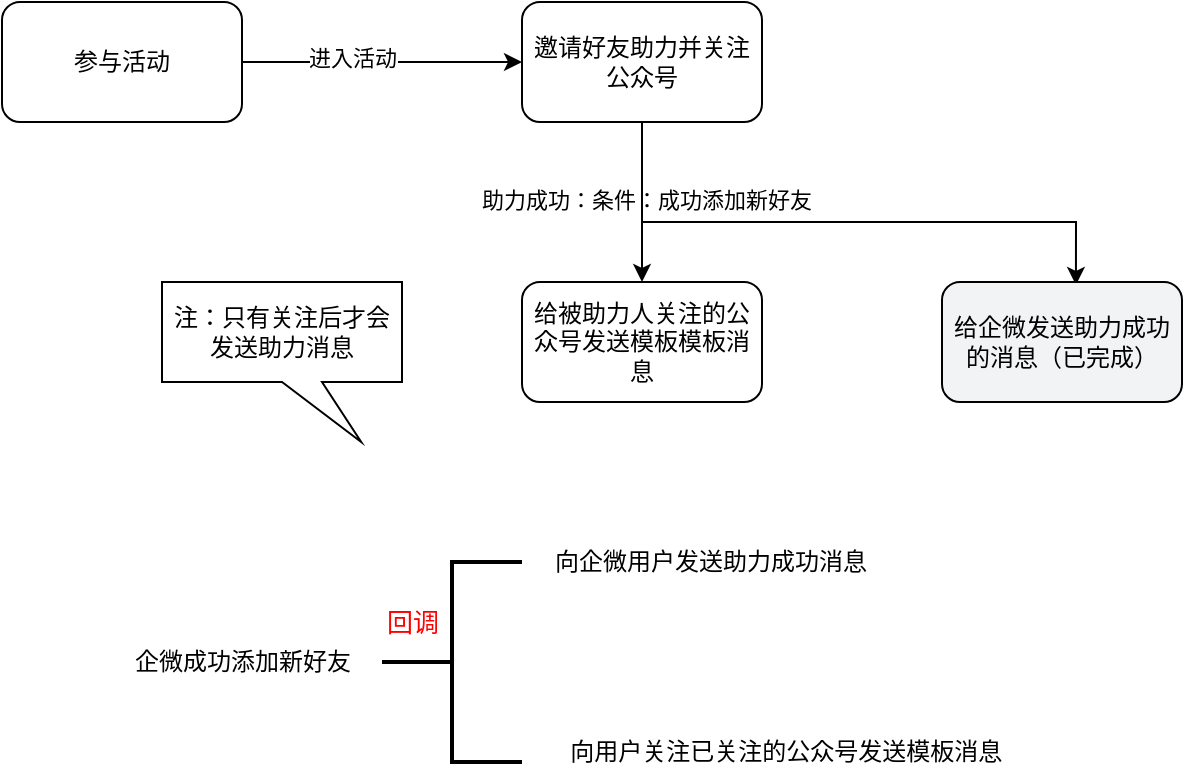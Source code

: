 <mxfile version="20.8.15" type="github">
  <diagram name="第 1 页" id="GJjgt-Rwlbf1KBuLVcWF">
    <mxGraphModel dx="1406" dy="672" grid="1" gridSize="10" guides="1" tooltips="1" connect="1" arrows="1" fold="1" page="1" pageScale="1" pageWidth="827" pageHeight="1169" math="0" shadow="0">
      <root>
        <mxCell id="0" />
        <mxCell id="1" parent="0" />
        <mxCell id="WQ1iNIRnrmCbUFtxx1GU-3" value="" style="edgeStyle=orthogonalEdgeStyle;rounded=0;orthogonalLoop=1;jettySize=auto;html=1;" edge="1" parent="1" source="WQ1iNIRnrmCbUFtxx1GU-1" target="WQ1iNIRnrmCbUFtxx1GU-2">
          <mxGeometry relative="1" as="geometry" />
        </mxCell>
        <mxCell id="WQ1iNIRnrmCbUFtxx1GU-4" value="进入活动" style="edgeLabel;html=1;align=center;verticalAlign=middle;resizable=0;points=[];" vertex="1" connectable="0" parent="WQ1iNIRnrmCbUFtxx1GU-3">
          <mxGeometry x="-0.225" y="2" relative="1" as="geometry">
            <mxPoint as="offset" />
          </mxGeometry>
        </mxCell>
        <mxCell id="WQ1iNIRnrmCbUFtxx1GU-1" value="参与活动" style="rounded=1;whiteSpace=wrap;html=1;" vertex="1" parent="1">
          <mxGeometry x="60" y="160" width="120" height="60" as="geometry" />
        </mxCell>
        <mxCell id="WQ1iNIRnrmCbUFtxx1GU-6" value="" style="edgeStyle=orthogonalEdgeStyle;rounded=0;orthogonalLoop=1;jettySize=auto;html=1;" edge="1" parent="1" source="WQ1iNIRnrmCbUFtxx1GU-2" target="WQ1iNIRnrmCbUFtxx1GU-5">
          <mxGeometry relative="1" as="geometry">
            <Array as="points">
              <mxPoint x="380" y="260" />
              <mxPoint x="380" y="260" />
            </Array>
          </mxGeometry>
        </mxCell>
        <mxCell id="WQ1iNIRnrmCbUFtxx1GU-7" value="助力成功：条件：成功添加新好友" style="edgeLabel;html=1;align=center;verticalAlign=middle;resizable=0;points=[];" vertex="1" connectable="0" parent="WQ1iNIRnrmCbUFtxx1GU-6">
          <mxGeometry x="-0.037" y="2" relative="1" as="geometry">
            <mxPoint as="offset" />
          </mxGeometry>
        </mxCell>
        <mxCell id="WQ1iNIRnrmCbUFtxx1GU-10" style="edgeStyle=orthogonalEdgeStyle;rounded=0;orthogonalLoop=1;jettySize=auto;html=1;entryX=0.558;entryY=0.025;entryDx=0;entryDy=0;entryPerimeter=0;" edge="1" parent="1" source="WQ1iNIRnrmCbUFtxx1GU-2" target="WQ1iNIRnrmCbUFtxx1GU-8">
          <mxGeometry relative="1" as="geometry">
            <Array as="points">
              <mxPoint x="380" y="270" />
              <mxPoint x="597" y="270" />
            </Array>
          </mxGeometry>
        </mxCell>
        <mxCell id="WQ1iNIRnrmCbUFtxx1GU-2" value="邀请好友助力并关注公众号" style="whiteSpace=wrap;html=1;rounded=1;" vertex="1" parent="1">
          <mxGeometry x="320" y="160" width="120" height="60" as="geometry" />
        </mxCell>
        <mxCell id="WQ1iNIRnrmCbUFtxx1GU-5" value="给被助力人关注的公众号发送模板模板消息" style="whiteSpace=wrap;html=1;rounded=1;" vertex="1" parent="1">
          <mxGeometry x="320" y="300" width="120" height="60" as="geometry" />
        </mxCell>
        <mxCell id="WQ1iNIRnrmCbUFtxx1GU-8" value="给企微发送助力成功的消息（已完成）" style="rounded=1;whiteSpace=wrap;html=1;fillColor=#f1f3f4;" vertex="1" parent="1">
          <mxGeometry x="530" y="300" width="120" height="60" as="geometry" />
        </mxCell>
        <mxCell id="WQ1iNIRnrmCbUFtxx1GU-12" value="注：只有关注后才会发送助力消息" style="shape=callout;whiteSpace=wrap;html=1;perimeter=calloutPerimeter;fillColor=#ffffff;position2=0.83;" vertex="1" parent="1">
          <mxGeometry x="140" y="300" width="120" height="80" as="geometry" />
        </mxCell>
        <mxCell id="WQ1iNIRnrmCbUFtxx1GU-13" value="企微成功添加新好友" style="text;html=1;align=center;verticalAlign=middle;resizable=0;points=[];autosize=1;strokeColor=none;fillColor=none;" vertex="1" parent="1">
          <mxGeometry x="115" y="475" width="130" height="30" as="geometry" />
        </mxCell>
        <mxCell id="WQ1iNIRnrmCbUFtxx1GU-14" value="" style="strokeWidth=2;html=1;shape=mxgraph.flowchart.annotation_2;align=left;labelPosition=right;pointerEvents=1;fillColor=#ffffff;" vertex="1" parent="1">
          <mxGeometry x="250" y="440" width="70" height="100" as="geometry" />
        </mxCell>
        <mxCell id="WQ1iNIRnrmCbUFtxx1GU-15" value="向企微用户发送助力成功消息" style="text;html=1;align=center;verticalAlign=middle;resizable=0;points=[];autosize=1;strokeColor=none;fillColor=none;" vertex="1" parent="1">
          <mxGeometry x="324" y="425" width="180" height="30" as="geometry" />
        </mxCell>
        <mxCell id="WQ1iNIRnrmCbUFtxx1GU-16" value="&amp;nbsp;向用户关注已关注的公众号发送模板消息" style="text;html=1;align=center;verticalAlign=middle;resizable=0;points=[];autosize=1;strokeColor=none;fillColor=none;" vertex="1" parent="1">
          <mxGeometry x="330" y="520" width="240" height="30" as="geometry" />
        </mxCell>
        <mxCell id="WQ1iNIRnrmCbUFtxx1GU-20" value="&lt;font color=&quot;#ff0000&quot; style=&quot;font-size: 13px;&quot;&gt;回调&lt;/font&gt;" style="text;html=1;align=center;verticalAlign=middle;resizable=0;points=[];autosize=1;strokeColor=none;fillColor=none;" vertex="1" parent="1">
          <mxGeometry x="240" y="455" width="50" height="30" as="geometry" />
        </mxCell>
      </root>
    </mxGraphModel>
  </diagram>
</mxfile>
